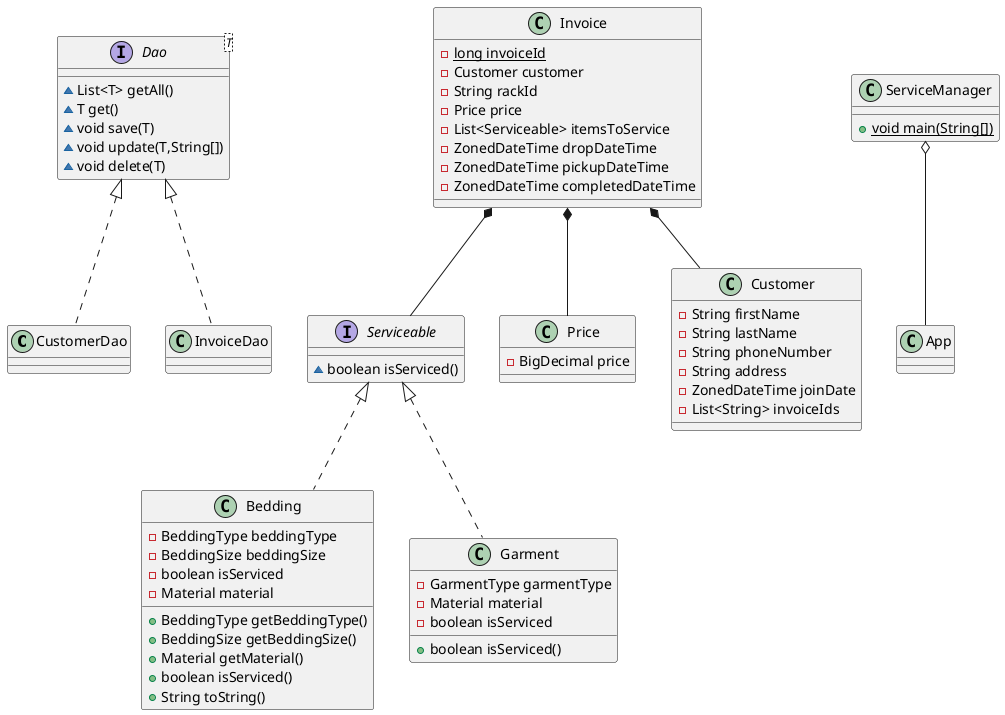 @startuml
class CustomerDao {
}
class Bedding {
- BeddingType beddingType
- BeddingSize beddingSize
- boolean isServiced
- Material material
+ BeddingType getBeddingType()
+ BeddingSize getBeddingSize()
+ Material getMaterial()
+ boolean isServiced()
+ String toString()
}
class Invoice {
- {static} long invoiceId
- Customer customer
- String rackId
- Price price
- List<Serviceable> itemsToService
- ZonedDateTime dropDateTime
- ZonedDateTime pickupDateTime
- ZonedDateTime completedDateTime
}
interface Serviceable {
~ boolean isServiced()
}
interface Dao<T> {
~ List<T> getAll()
~ T get()
~ void save(T)
~ void update(T,String[])
~ void delete(T)
}
class InvoiceDao {
}
class Garment {
- GarmentType garmentType
- Material material
- boolean isServiced
+ boolean isServiced()
}
class App {
}
class ServiceManager {
+ {static} void main(String[])
}
class Price {
- BigDecimal price
}
class Customer {
- String firstName
- String lastName
- String phoneNumber
- String address
- ZonedDateTime joinDate
- List<String> invoiceIds
}

Serviceable <|.. Bedding
Serviceable <|.. Garment
Dao <|.. CustomerDao
Dao <|.. InvoiceDao

Invoice *-- Serviceable
Invoice *-- Customer
Invoice *-- Price

ServiceManager o-- App
@enduml